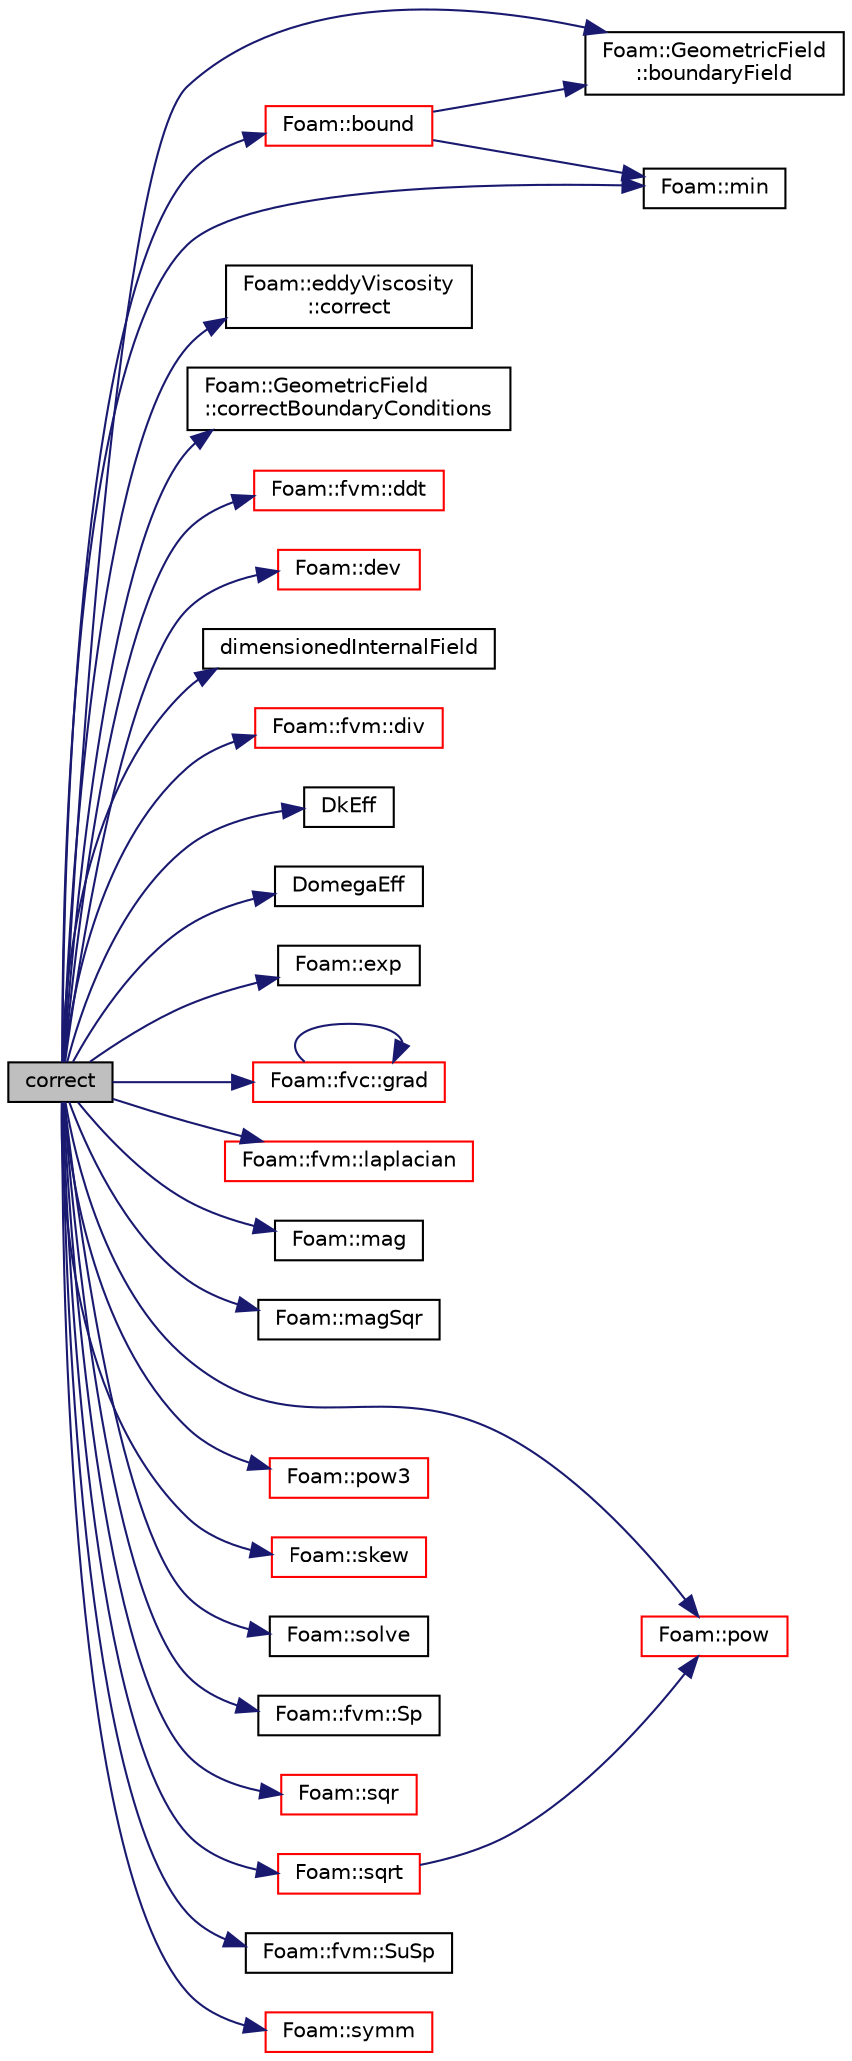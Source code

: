 digraph "correct"
{
  bgcolor="transparent";
  edge [fontname="Helvetica",fontsize="10",labelfontname="Helvetica",labelfontsize="10"];
  node [fontname="Helvetica",fontsize="10",shape=record];
  rankdir="LR";
  Node1 [label="correct",height=0.2,width=0.4,color="black", fillcolor="grey75", style="filled", fontcolor="black"];
  Node1 -> Node2 [color="midnightblue",fontsize="10",style="solid",fontname="Helvetica"];
  Node2 [label="Foam::bound",height=0.2,width=0.4,color="red",URL="$a10733.html#a334b2a2d0ce7997d360f7a018174a077",tooltip="Bound the given scalar field if it has gone unbounded. "];
  Node2 -> Node3 [color="midnightblue",fontsize="10",style="solid",fontname="Helvetica"];
  Node3 [label="Foam::GeometricField\l::boundaryField",height=0.2,width=0.4,color="black",URL="$a00921.html#a3c6c1a789b48ea0c5e8bff64f9c14f2d",tooltip="Return reference to GeometricBoundaryField. "];
  Node2 -> Node4 [color="midnightblue",fontsize="10",style="solid",fontname="Helvetica"];
  Node4 [label="Foam::min",height=0.2,width=0.4,color="black",URL="$a10733.html#a253e112ad2d56d96230ff39ea7f442dc"];
  Node1 -> Node3 [color="midnightblue",fontsize="10",style="solid",fontname="Helvetica"];
  Node1 -> Node5 [color="midnightblue",fontsize="10",style="solid",fontname="Helvetica"];
  Node5 [label="Foam::eddyViscosity\l::correct",height=0.2,width=0.4,color="black",URL="$a00610.html#aa4d8a8ca44f2b13f84ba64733f6e0252",tooltip="Solve the turbulence equations and correct the turbulence viscosity. "];
  Node1 -> Node6 [color="midnightblue",fontsize="10",style="solid",fontname="Helvetica"];
  Node6 [label="Foam::GeometricField\l::correctBoundaryConditions",height=0.2,width=0.4,color="black",URL="$a00921.html#acaf6878ef900e593c4b20812f1b567d6",tooltip="Correct boundary field. "];
  Node1 -> Node7 [color="midnightblue",fontsize="10",style="solid",fontname="Helvetica"];
  Node7 [label="Foam::fvm::ddt",height=0.2,width=0.4,color="red",URL="$a10769.html#a2d88eca98ab69b84af7ddb96e35f5a44"];
  Node1 -> Node8 [color="midnightblue",fontsize="10",style="solid",fontname="Helvetica"];
  Node8 [label="Foam::dev",height=0.2,width=0.4,color="red",URL="$a10733.html#a042ede1d98e91923a7cc5e14e9f86854"];
  Node1 -> Node9 [color="midnightblue",fontsize="10",style="solid",fontname="Helvetica"];
  Node9 [label="dimensionedInternalField",height=0.2,width=0.4,color="black",URL="$a03124.html#a942cd19121a46cdc649099eb27c74b18"];
  Node1 -> Node10 [color="midnightblue",fontsize="10",style="solid",fontname="Helvetica"];
  Node10 [label="Foam::fvm::div",height=0.2,width=0.4,color="red",URL="$a10769.html#a058dd4757c11ae656c8d576632b33d25"];
  Node1 -> Node11 [color="midnightblue",fontsize="10",style="solid",fontname="Helvetica"];
  Node11 [label="DkEff",height=0.2,width=0.4,color="black",URL="$a01240.html#a0e9e1ec22cd7e850a35d6c213b4dcaa0",tooltip="Return the effective diffusivity for k. "];
  Node1 -> Node12 [color="midnightblue",fontsize="10",style="solid",fontname="Helvetica"];
  Node12 [label="DomegaEff",height=0.2,width=0.4,color="black",URL="$a01240.html#a390fcb559cc272a7fc2b00ecd21697c3",tooltip="Return the effective diffusivity for omega. "];
  Node1 -> Node13 [color="midnightblue",fontsize="10",style="solid",fontname="Helvetica"];
  Node13 [label="Foam::exp",height=0.2,width=0.4,color="black",URL="$a10733.html#a12bca6c677fcf0977532179c3cb9bb89"];
  Node1 -> Node14 [color="midnightblue",fontsize="10",style="solid",fontname="Helvetica"];
  Node14 [label="Foam::fvc::grad",height=0.2,width=0.4,color="red",URL="$a10768.html#a7c00ec90ecc15ed3005255e42c52827a"];
  Node14 -> Node14 [color="midnightblue",fontsize="10",style="solid",fontname="Helvetica"];
  Node1 -> Node15 [color="midnightblue",fontsize="10",style="solid",fontname="Helvetica"];
  Node15 [label="Foam::fvm::laplacian",height=0.2,width=0.4,color="red",URL="$a10769.html#a05679b154654e47e9f1e2fbd2bc0bae0"];
  Node1 -> Node16 [color="midnightblue",fontsize="10",style="solid",fontname="Helvetica"];
  Node16 [label="Foam::mag",height=0.2,width=0.4,color="black",URL="$a10733.html#a929da2a3fdcf3dacbbe0487d3a330dae"];
  Node1 -> Node17 [color="midnightblue",fontsize="10",style="solid",fontname="Helvetica"];
  Node17 [label="Foam::magSqr",height=0.2,width=0.4,color="black",URL="$a10733.html#ae6fff2c6981e6d9618aa5038e69def6e"];
  Node1 -> Node4 [color="midnightblue",fontsize="10",style="solid",fontname="Helvetica"];
  Node1 -> Node18 [color="midnightblue",fontsize="10",style="solid",fontname="Helvetica"];
  Node18 [label="Foam::pow",height=0.2,width=0.4,color="red",URL="$a10733.html#a7500c8e9d27a442adc75e287de074c7c"];
  Node1 -> Node19 [color="midnightblue",fontsize="10",style="solid",fontname="Helvetica"];
  Node19 [label="Foam::pow3",height=0.2,width=0.4,color="red",URL="$a10733.html#a2e8f5d970ee4fb466536c3c46bae91fe"];
  Node1 -> Node20 [color="midnightblue",fontsize="10",style="solid",fontname="Helvetica"];
  Node20 [label="Foam::skew",height=0.2,width=0.4,color="red",URL="$a10733.html#aec5060dc82b7727c5935153aa048b2c1"];
  Node1 -> Node21 [color="midnightblue",fontsize="10",style="solid",fontname="Helvetica"];
  Node21 [label="Foam::solve",height=0.2,width=0.4,color="black",URL="$a10733.html#a8d0243cca6dbaab978da0126875aa319",tooltip="Solve returning the solution statistics given convergence tolerance. "];
  Node1 -> Node22 [color="midnightblue",fontsize="10",style="solid",fontname="Helvetica"];
  Node22 [label="Foam::fvm::Sp",height=0.2,width=0.4,color="black",URL="$a10769.html#a67e0938495ebeac7ad57361957720554"];
  Node1 -> Node23 [color="midnightblue",fontsize="10",style="solid",fontname="Helvetica"];
  Node23 [label="Foam::sqr",height=0.2,width=0.4,color="red",URL="$a10733.html#a277dc11c581d53826ab5090b08f3b17b"];
  Node1 -> Node24 [color="midnightblue",fontsize="10",style="solid",fontname="Helvetica"];
  Node24 [label="Foam::sqrt",height=0.2,width=0.4,color="red",URL="$a10733.html#a8616bd62eebf2342a80222fecb1bda71"];
  Node24 -> Node18 [color="midnightblue",fontsize="10",style="solid",fontname="Helvetica"];
  Node1 -> Node25 [color="midnightblue",fontsize="10",style="solid",fontname="Helvetica"];
  Node25 [label="Foam::fvm::SuSp",height=0.2,width=0.4,color="black",URL="$a10769.html#afbc5644dc62f3adaff3848482484e0a6"];
  Node1 -> Node26 [color="midnightblue",fontsize="10",style="solid",fontname="Helvetica"];
  Node26 [label="Foam::symm",height=0.2,width=0.4,color="red",URL="$a10733.html#a112755faabb5ff081d7a25a936a1d3c4"];
}

